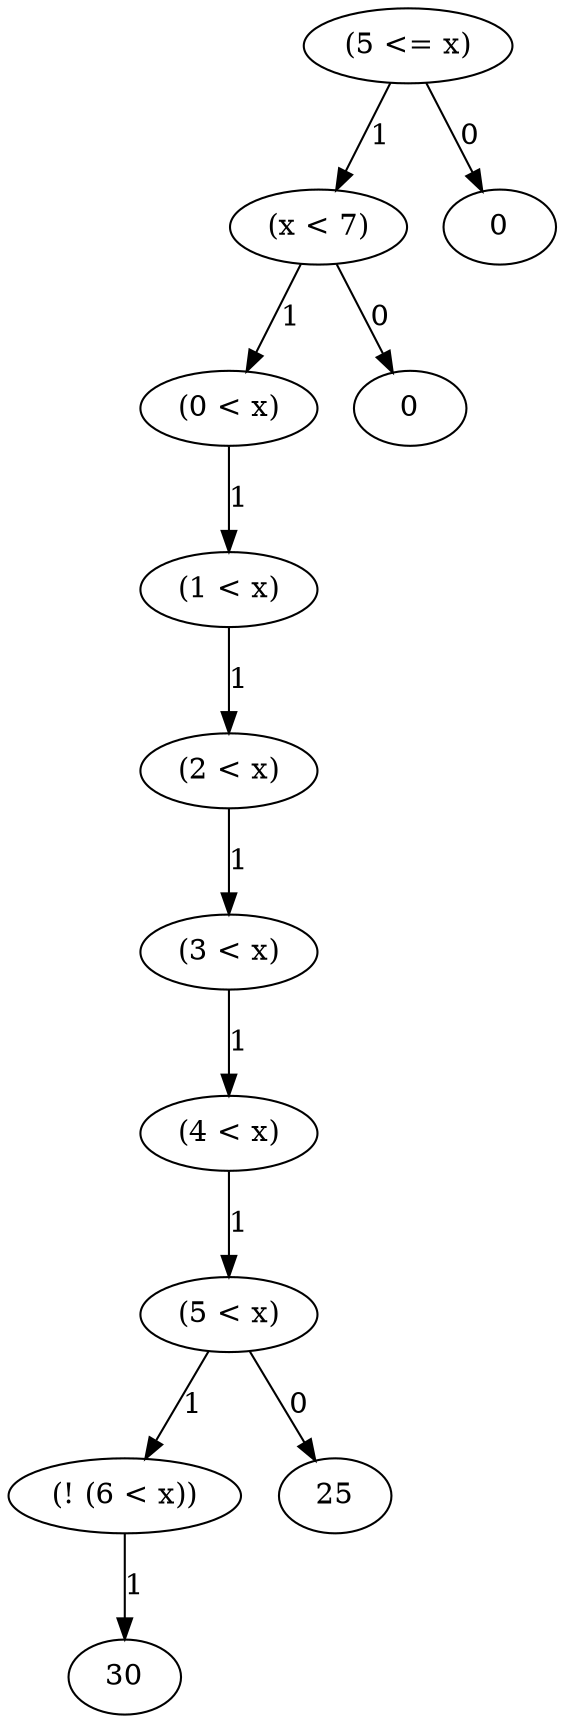 digraph {
"(5 <= x)0" [ label="(5 <= x)" ];
"(5 <= x)0" -> "(x < 7)1" [ label="1" ];
"(x < 7)1" [ label="(x < 7)" ];
"(x < 7)1" -> "(0 < x)2" [ label="1" ];
"(0 < x)2" [ label="(0 < x)" ];
"(0 < x)2" -> "(1 < x)3" [ label="1" ];
"(1 < x)3" [ label="(1 < x)" ];
"(1 < x)3" -> "(2 < x)4" [ label="1" ];
"(2 < x)4" [ label="(2 < x)" ];
"(2 < x)4" -> "(3 < x)5" [ label="1" ];
"(3 < x)5" [ label="(3 < x)" ];
"(3 < x)5" -> "(4 < x)6" [ label="1" ];
"(4 < x)6" [ label="(4 < x)" ];
"(4 < x)6" -> "(5 < x)7" [ label="1" ];
"(5 < x)7" [ label="(5 < x)" ];
"(5 < x)7" -> "(! (6 < x))8" [ label="1" ];
"(! (6 < x))8" [ label="(! (6 < x))" ];
"(! (6 < x))8" -> "309" [ label="1" ];
"309" [ label="30" ];
"(5 < x)7" -> "2510" [ label="0" ];
"2510" [ label="25" ];
"(x < 7)1" -> "011" [ label="0" ];
"011" [ label="0" ];
"(5 <= x)0" -> "012" [ label="0" ];
"012" [ label="0" ];
}
